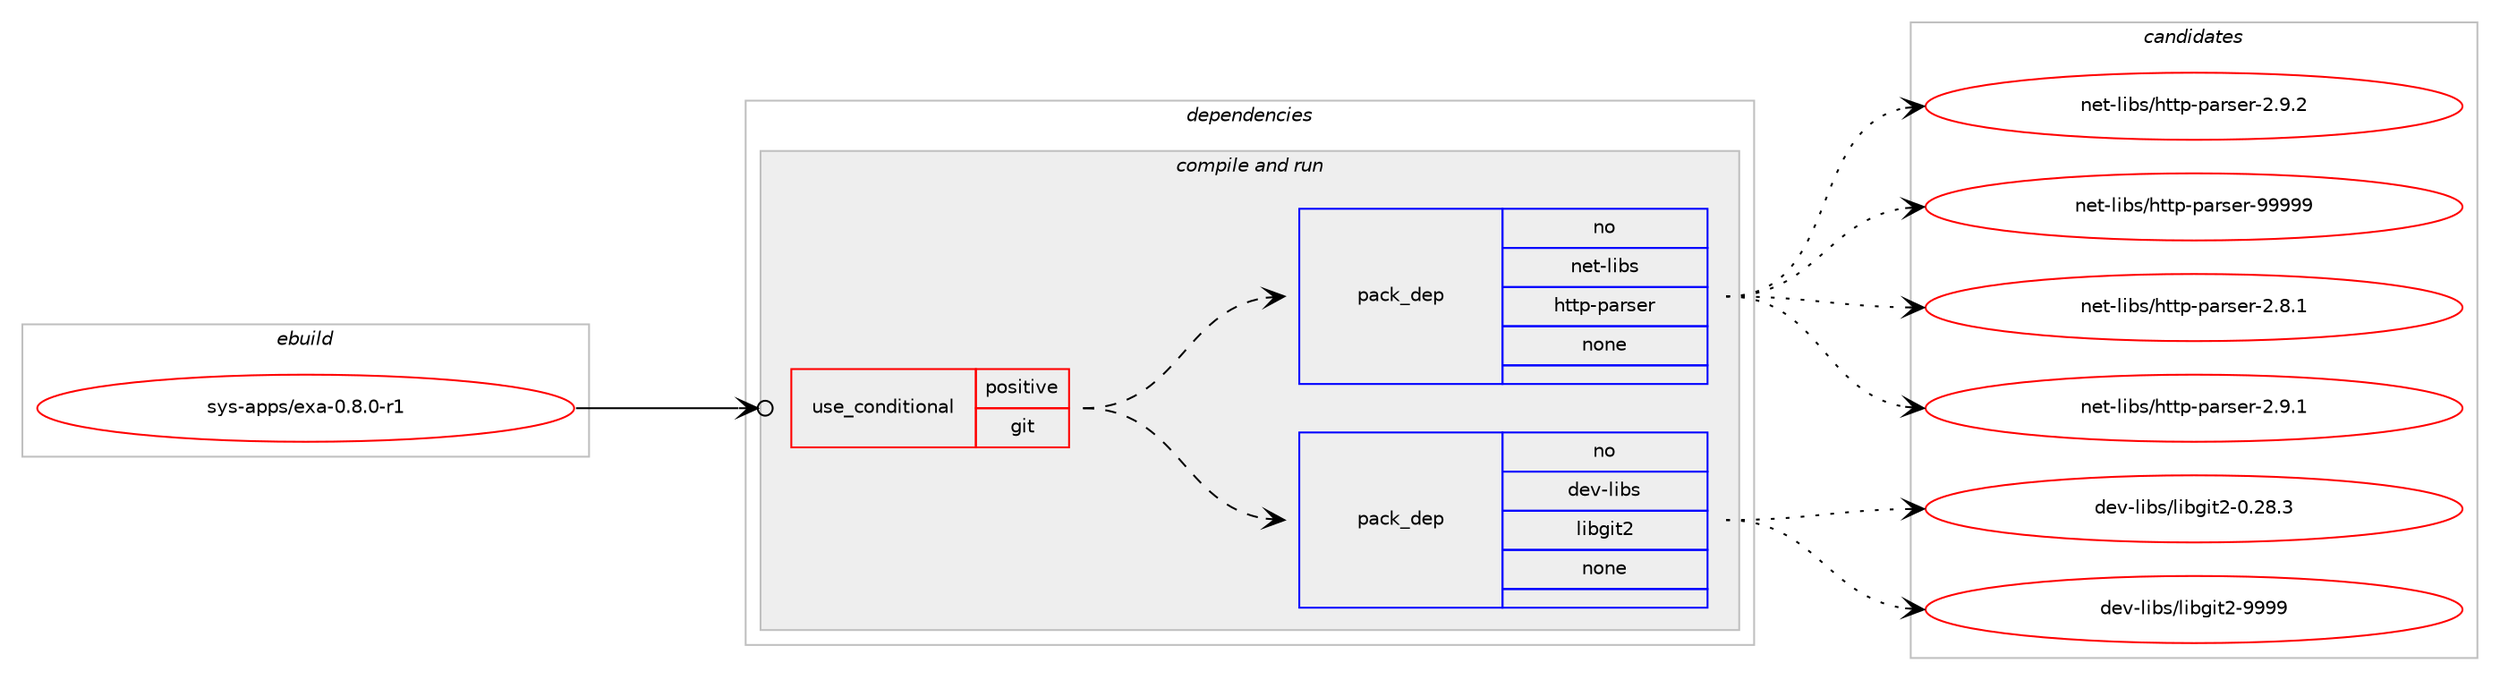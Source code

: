 digraph prolog {

# *************
# Graph options
# *************

newrank=true;
concentrate=true;
compound=true;
graph [rankdir=LR,fontname=Helvetica,fontsize=10,ranksep=1.5];#, ranksep=2.5, nodesep=0.2];
edge  [arrowhead=vee];
node  [fontname=Helvetica,fontsize=10];

# **********
# The ebuild
# **********

subgraph cluster_leftcol {
color=gray;
rank=same;
label=<<i>ebuild</i>>;
id [label="sys-apps/exa-0.8.0-r1", color=red, width=4, href="../sys-apps/exa-0.8.0-r1.svg"];
}

# ****************
# The dependencies
# ****************

subgraph cluster_midcol {
color=gray;
label=<<i>dependencies</i>>;
subgraph cluster_compile {
fillcolor="#eeeeee";
style=filled;
label=<<i>compile</i>>;
}
subgraph cluster_compileandrun {
fillcolor="#eeeeee";
style=filled;
label=<<i>compile and run</i>>;
subgraph cond210446 {
dependency874389 [label=<<TABLE BORDER="0" CELLBORDER="1" CELLSPACING="0" CELLPADDING="4"><TR><TD ROWSPAN="3" CELLPADDING="10">use_conditional</TD></TR><TR><TD>positive</TD></TR><TR><TD>git</TD></TR></TABLE>>, shape=none, color=red];
subgraph pack648609 {
dependency874390 [label=<<TABLE BORDER="0" CELLBORDER="1" CELLSPACING="0" CELLPADDING="4" WIDTH="220"><TR><TD ROWSPAN="6" CELLPADDING="30">pack_dep</TD></TR><TR><TD WIDTH="110">no</TD></TR><TR><TD>dev-libs</TD></TR><TR><TD>libgit2</TD></TR><TR><TD>none</TD></TR><TR><TD></TD></TR></TABLE>>, shape=none, color=blue];
}
dependency874389:e -> dependency874390:w [weight=20,style="dashed",arrowhead="vee"];
subgraph pack648610 {
dependency874391 [label=<<TABLE BORDER="0" CELLBORDER="1" CELLSPACING="0" CELLPADDING="4" WIDTH="220"><TR><TD ROWSPAN="6" CELLPADDING="30">pack_dep</TD></TR><TR><TD WIDTH="110">no</TD></TR><TR><TD>net-libs</TD></TR><TR><TD>http-parser</TD></TR><TR><TD>none</TD></TR><TR><TD></TD></TR></TABLE>>, shape=none, color=blue];
}
dependency874389:e -> dependency874391:w [weight=20,style="dashed",arrowhead="vee"];
}
id:e -> dependency874389:w [weight=20,style="solid",arrowhead="odotvee"];
}
subgraph cluster_run {
fillcolor="#eeeeee";
style=filled;
label=<<i>run</i>>;
}
}

# **************
# The candidates
# **************

subgraph cluster_choices {
rank=same;
color=gray;
label=<<i>candidates</i>>;

subgraph choice648609 {
color=black;
nodesep=1;
choice100101118451081059811547108105981031051165045484650564651 [label="dev-libs/libgit2-0.28.3", color=red, width=4,href="../dev-libs/libgit2-0.28.3.svg"];
choice10010111845108105981154710810598103105116504557575757 [label="dev-libs/libgit2-9999", color=red, width=4,href="../dev-libs/libgit2-9999.svg"];
dependency874390:e -> choice100101118451081059811547108105981031051165045484650564651:w [style=dotted,weight="100"];
dependency874390:e -> choice10010111845108105981154710810598103105116504557575757:w [style=dotted,weight="100"];
}
subgraph choice648610 {
color=black;
nodesep=1;
choice1101011164510810598115471041161161124511297114115101114455046564649 [label="net-libs/http-parser-2.8.1", color=red, width=4,href="../net-libs/http-parser-2.8.1.svg"];
choice1101011164510810598115471041161161124511297114115101114455046574649 [label="net-libs/http-parser-2.9.1", color=red, width=4,href="../net-libs/http-parser-2.9.1.svg"];
choice1101011164510810598115471041161161124511297114115101114455046574650 [label="net-libs/http-parser-2.9.2", color=red, width=4,href="../net-libs/http-parser-2.9.2.svg"];
choice1101011164510810598115471041161161124511297114115101114455757575757 [label="net-libs/http-parser-99999", color=red, width=4,href="../net-libs/http-parser-99999.svg"];
dependency874391:e -> choice1101011164510810598115471041161161124511297114115101114455046564649:w [style=dotted,weight="100"];
dependency874391:e -> choice1101011164510810598115471041161161124511297114115101114455046574649:w [style=dotted,weight="100"];
dependency874391:e -> choice1101011164510810598115471041161161124511297114115101114455046574650:w [style=dotted,weight="100"];
dependency874391:e -> choice1101011164510810598115471041161161124511297114115101114455757575757:w [style=dotted,weight="100"];
}
}

}
